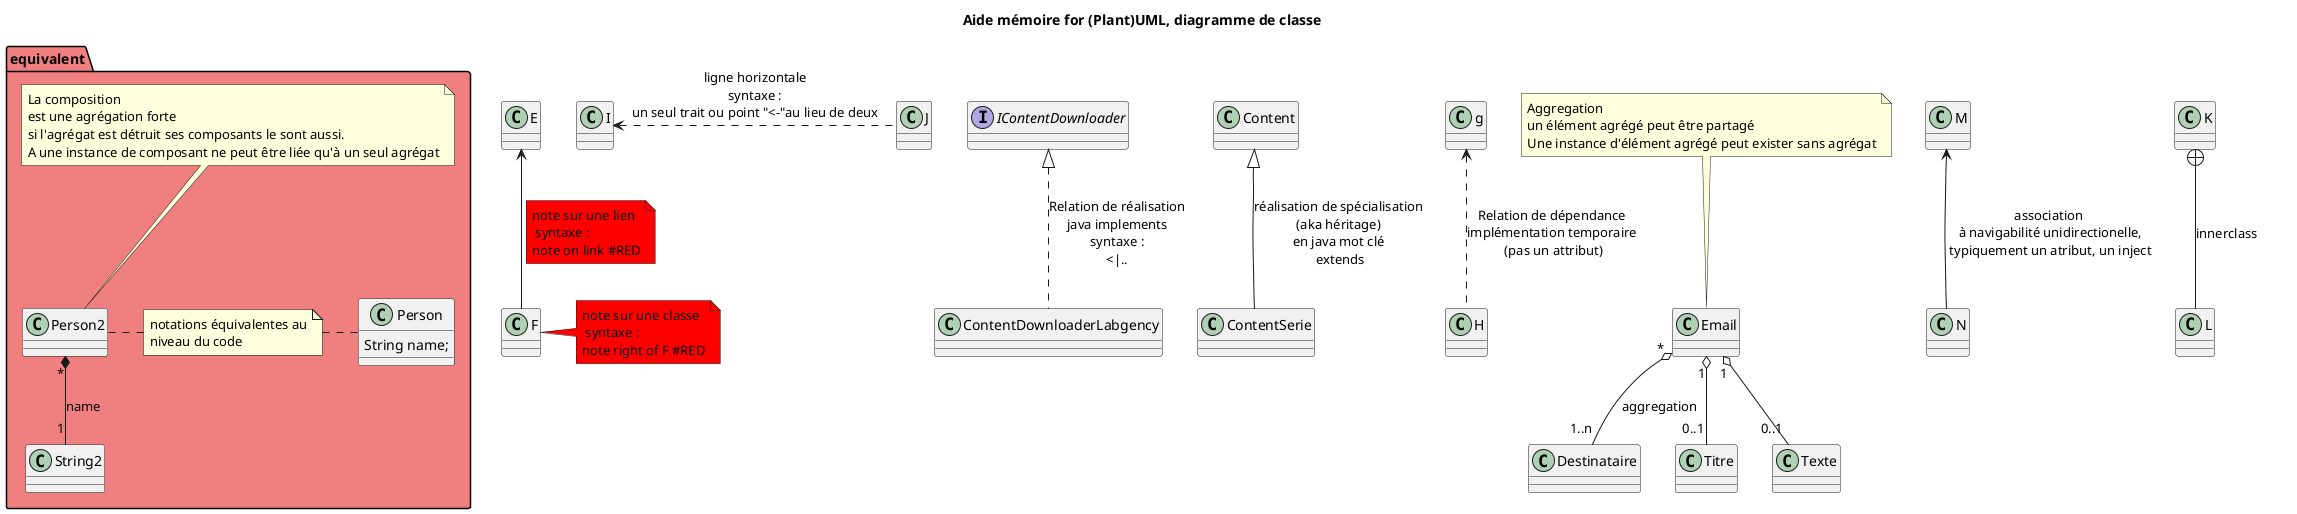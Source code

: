 @startuml

    title Aide mémoire for (Plant)UML, diagramme de classe

    interface IContentDownloader

    Content <|-- ContentSerie : réalisation de spécialisation\n(aka héritage)\nen java mot clé\n extends
    IContentDownloader <|.. ContentDownloaderLabgency : Relation de réalisation\njava implements\nsyntaxe :\n<|..
    g <.. H : Relation de dépendance\nimplémentation temporaire\n (pas un attribut)

    ' commentaire, nom des couleurs http://www.w3schools.com/HTML/html_colornames.asp
    Package equivalent #LightCoral {
        Class Person {
            String name;
        }
        Person2 "*" *-- "1" String2 : name
        Note top of Person2:  La composition\nest une agrégation forte\nsi l'agrégat est détruit ses composants le sont aussi.\nA une instance de composant ne peut être liée qu'à un seul agrégat

        note "notations équivalentes au\nniveau du code" as equivalent
        Person2 . equivalent
        equivalent . Person
    }

    Email "*" o-- "1..n" Destinataire : aggregation
    Email "1" o-- "0..1" Titre
    Email "1" o-- "0..1" Texte
    Note top of Email : Aggregation\nun élément agrégé peut être partagé\nUne instance d'élément agrégé peut exister sans agrégat

    M <-- N : association\n à navigabilité unidirectionelle,\n typiquement un atribut, un inject

    E <-- F
    note on link #red: note sur une lien\n syntaxe : \nnote on link #RED
    note right of F #RED : note sur une classe\n syntaxe : \nnote right of F #RED

    K +-- L : innerclass

    I<.J : ligne horizontale\n syntaxe : \nun seul trait ou point "<-"au lieu de deux

    ' ---- Hide a class : ----
    class Z
    hide Z

@enduml

http://stackoverflow.com/questions/31975109/android-class-diagram-uml